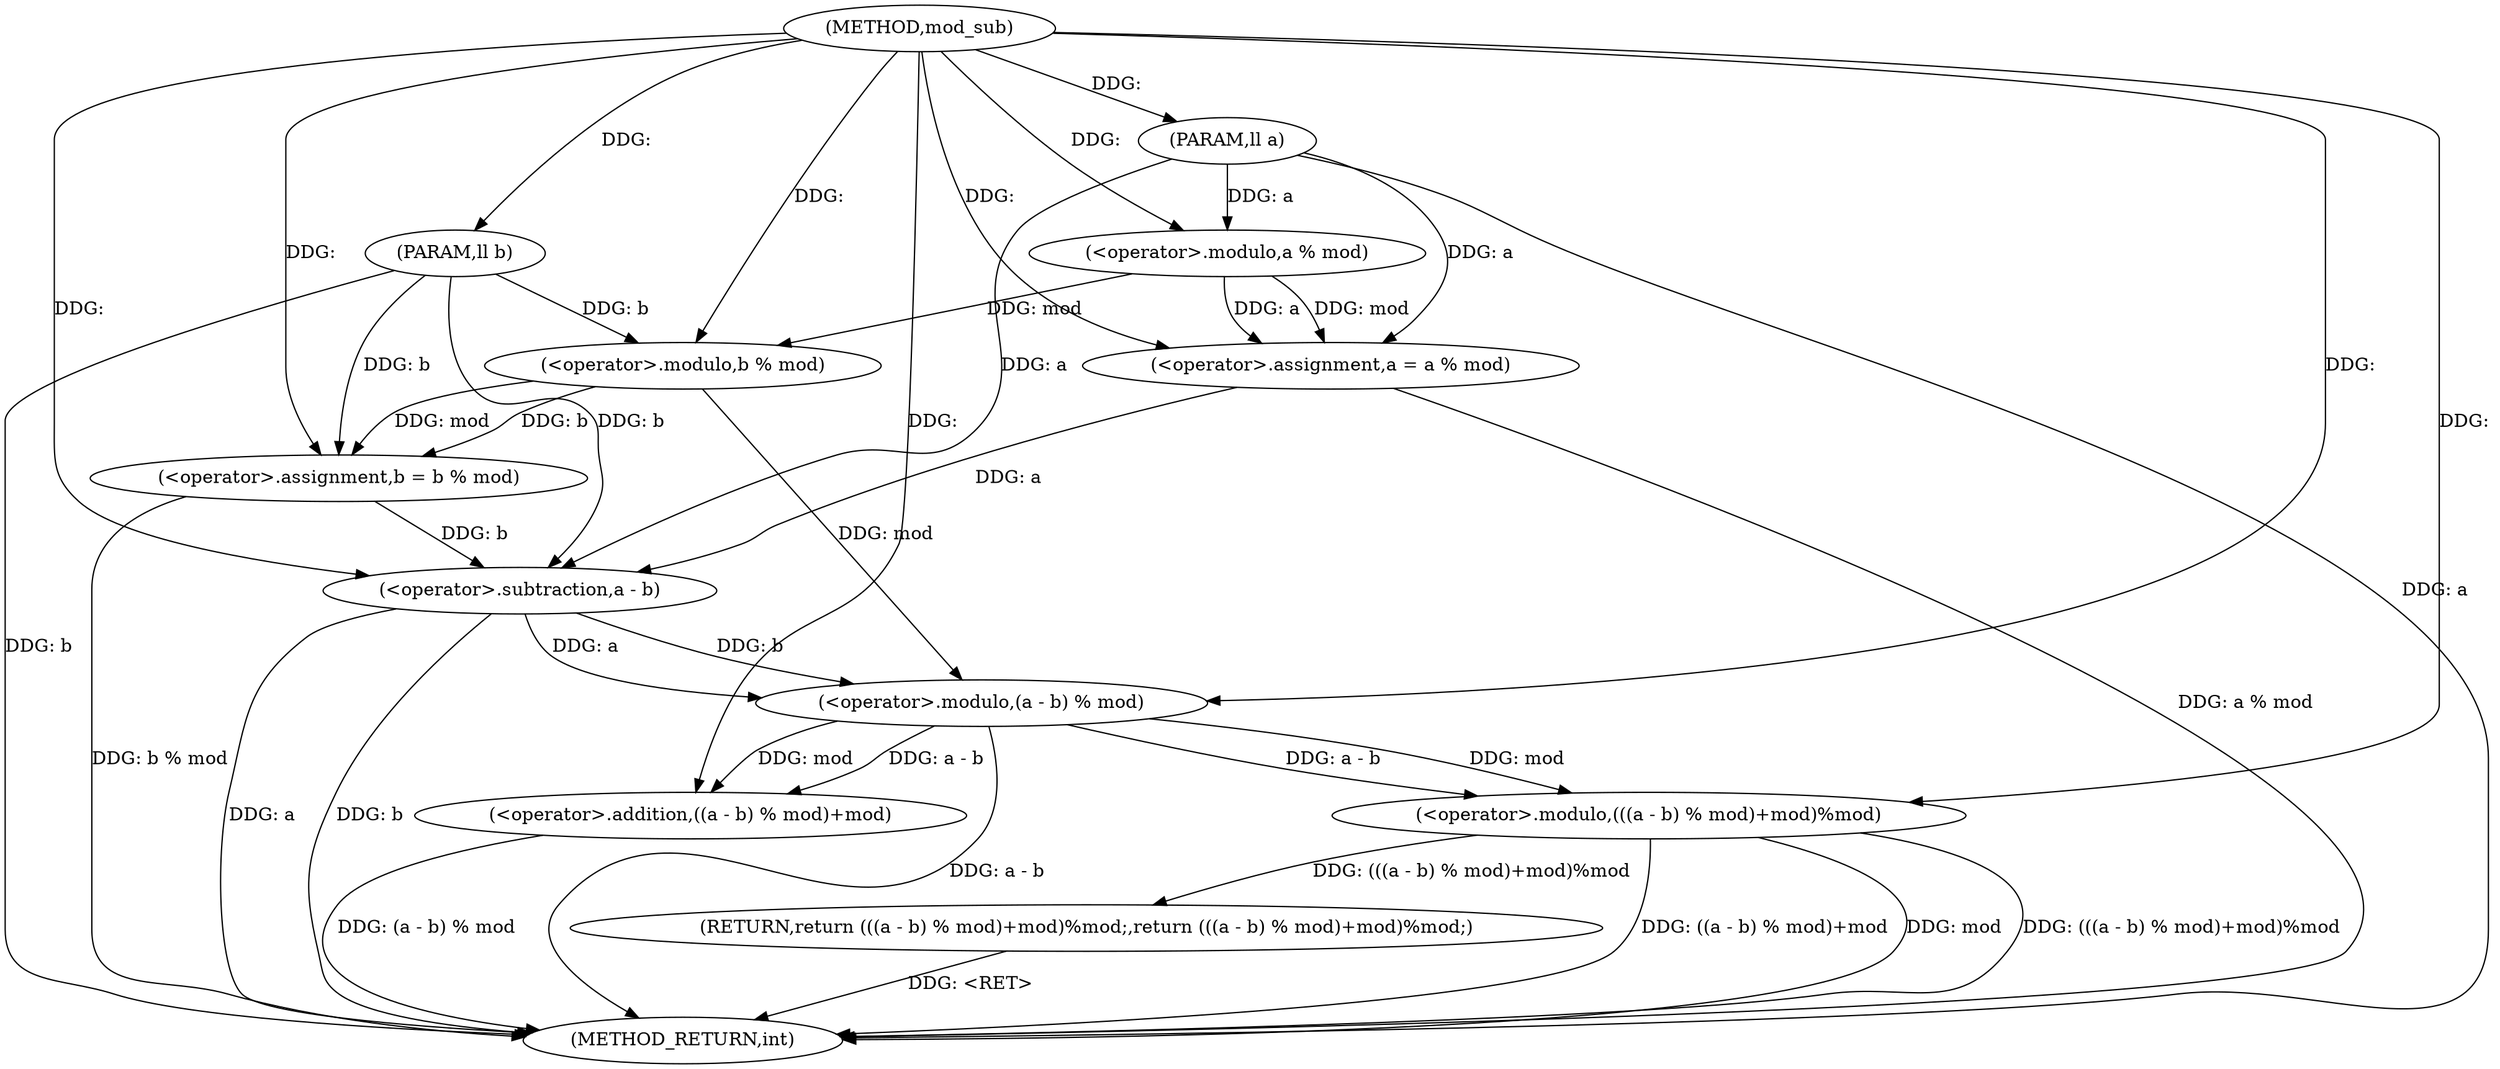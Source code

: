 digraph "mod_sub" {  
"1000165" [label = "(METHOD,mod_sub)" ]
"1000189" [label = "(METHOD_RETURN,int)" ]
"1000166" [label = "(PARAM,ll a)" ]
"1000167" [label = "(PARAM,ll b)" ]
"1000169" [label = "(<operator>.assignment,a = a % mod)" ]
"1000174" [label = "(<operator>.assignment,b = b % mod)" ]
"1000179" [label = "(RETURN,return (((a - b) % mod)+mod)%mod;,return (((a - b) % mod)+mod)%mod;)" ]
"1000180" [label = "(<operator>.modulo,(((a - b) % mod)+mod)%mod)" ]
"1000171" [label = "(<operator>.modulo,a % mod)" ]
"1000176" [label = "(<operator>.modulo,b % mod)" ]
"1000181" [label = "(<operator>.addition,((a - b) % mod)+mod)" ]
"1000182" [label = "(<operator>.modulo,(a - b) % mod)" ]
"1000183" [label = "(<operator>.subtraction,a - b)" ]
  "1000179" -> "1000189"  [ label = "DDG: <RET>"] 
  "1000166" -> "1000189"  [ label = "DDG: a"] 
  "1000167" -> "1000189"  [ label = "DDG: b"] 
  "1000169" -> "1000189"  [ label = "DDG: a % mod"] 
  "1000174" -> "1000189"  [ label = "DDG: b % mod"] 
  "1000183" -> "1000189"  [ label = "DDG: a"] 
  "1000183" -> "1000189"  [ label = "DDG: b"] 
  "1000182" -> "1000189"  [ label = "DDG: a - b"] 
  "1000181" -> "1000189"  [ label = "DDG: (a - b) % mod"] 
  "1000180" -> "1000189"  [ label = "DDG: ((a - b) % mod)+mod"] 
  "1000180" -> "1000189"  [ label = "DDG: mod"] 
  "1000180" -> "1000189"  [ label = "DDG: (((a - b) % mod)+mod)%mod"] 
  "1000165" -> "1000166"  [ label = "DDG: "] 
  "1000165" -> "1000167"  [ label = "DDG: "] 
  "1000171" -> "1000169"  [ label = "DDG: a"] 
  "1000171" -> "1000169"  [ label = "DDG: mod"] 
  "1000176" -> "1000174"  [ label = "DDG: mod"] 
  "1000176" -> "1000174"  [ label = "DDG: b"] 
  "1000180" -> "1000179"  [ label = "DDG: (((a - b) % mod)+mod)%mod"] 
  "1000166" -> "1000169"  [ label = "DDG: a"] 
  "1000165" -> "1000169"  [ label = "DDG: "] 
  "1000167" -> "1000174"  [ label = "DDG: b"] 
  "1000165" -> "1000174"  [ label = "DDG: "] 
  "1000166" -> "1000171"  [ label = "DDG: a"] 
  "1000165" -> "1000171"  [ label = "DDG: "] 
  "1000167" -> "1000176"  [ label = "DDG: b"] 
  "1000165" -> "1000176"  [ label = "DDG: "] 
  "1000171" -> "1000176"  [ label = "DDG: mod"] 
  "1000182" -> "1000180"  [ label = "DDG: a - b"] 
  "1000182" -> "1000180"  [ label = "DDG: mod"] 
  "1000165" -> "1000180"  [ label = "DDG: "] 
  "1000182" -> "1000181"  [ label = "DDG: a - b"] 
  "1000182" -> "1000181"  [ label = "DDG: mod"] 
  "1000165" -> "1000181"  [ label = "DDG: "] 
  "1000183" -> "1000182"  [ label = "DDG: a"] 
  "1000183" -> "1000182"  [ label = "DDG: b"] 
  "1000176" -> "1000182"  [ label = "DDG: mod"] 
  "1000165" -> "1000182"  [ label = "DDG: "] 
  "1000169" -> "1000183"  [ label = "DDG: a"] 
  "1000166" -> "1000183"  [ label = "DDG: a"] 
  "1000165" -> "1000183"  [ label = "DDG: "] 
  "1000174" -> "1000183"  [ label = "DDG: b"] 
  "1000167" -> "1000183"  [ label = "DDG: b"] 
}
